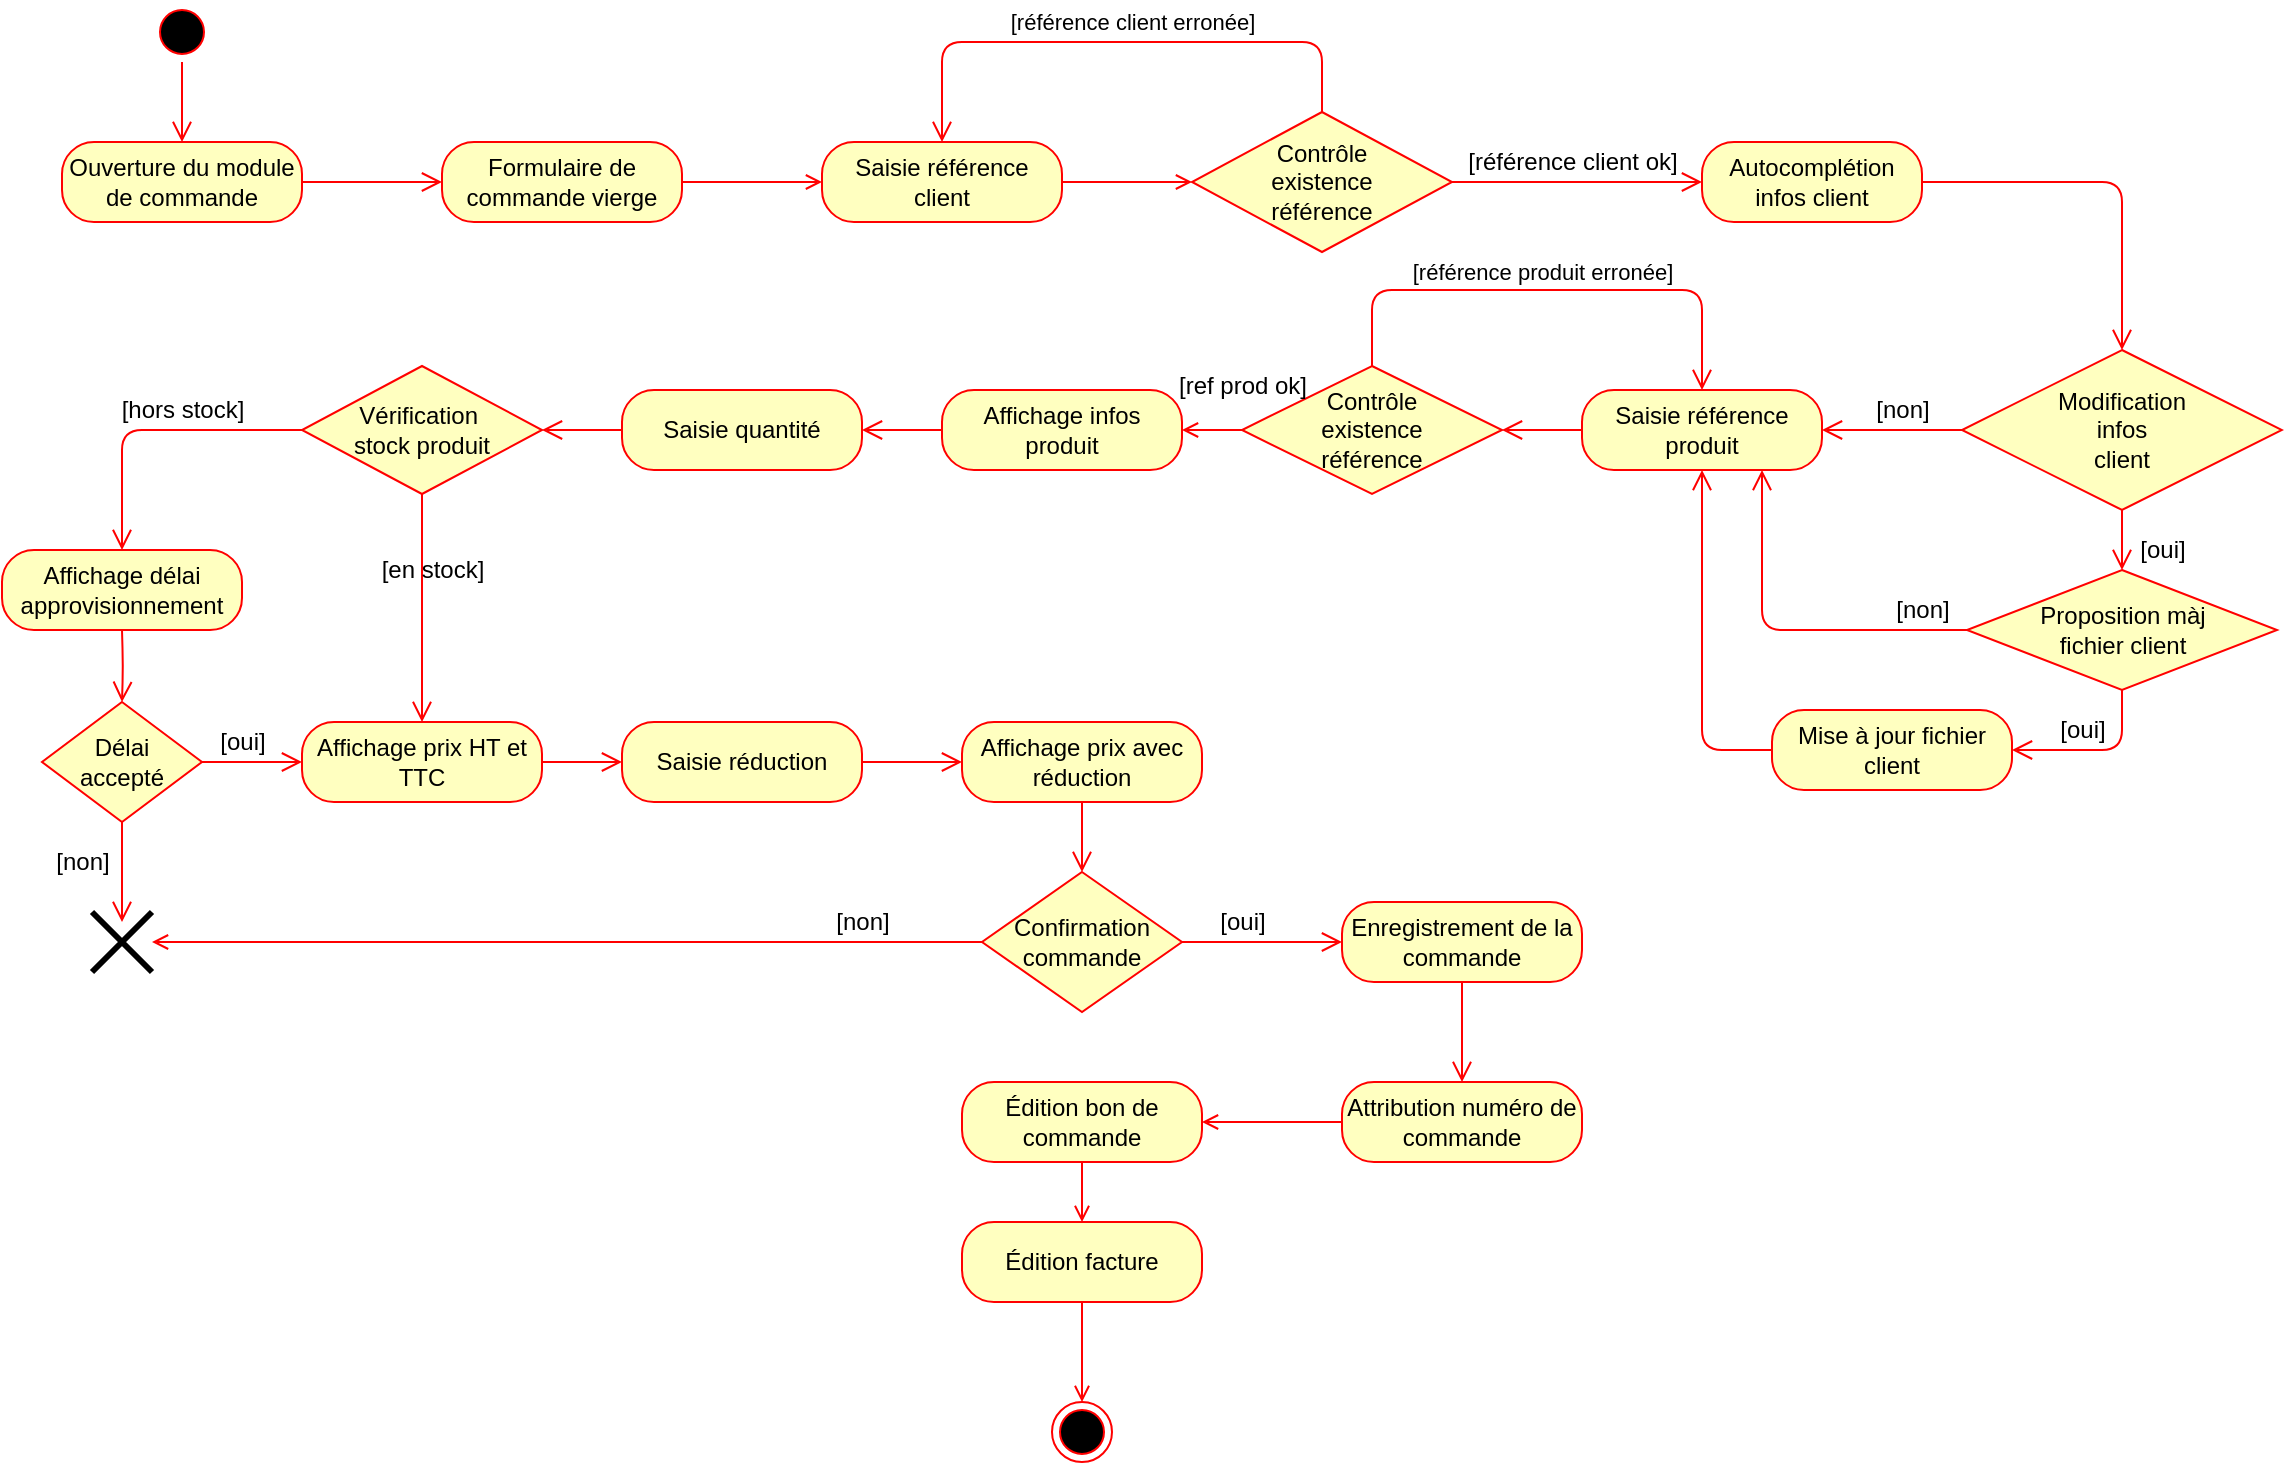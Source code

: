 <mxfile version="13.2.4" type="device"><diagram id="zXVWqTHGve0TDCFRNLVs" name="Page-1"><mxGraphModel dx="1422" dy="713" grid="1" gridSize="10" guides="1" tooltips="1" connect="1" arrows="1" fold="1" page="1" pageScale="1" pageWidth="1169" pageHeight="827" math="0" shadow="0"><root><mxCell id="0"/><mxCell id="1" parent="0"/><mxCell id="OqOjSchPODBWyF3ketvU-1" value="" style="ellipse;html=1;shape=startState;fillColor=#000000;strokeColor=#ff0000;" vertex="1" parent="1"><mxGeometry x="95" y="20" width="30" height="30" as="geometry"/></mxCell><mxCell id="OqOjSchPODBWyF3ketvU-2" value="" style="edgeStyle=orthogonalEdgeStyle;html=1;verticalAlign=bottom;endArrow=open;endSize=8;strokeColor=#ff0000;" edge="1" source="OqOjSchPODBWyF3ketvU-1" parent="1"><mxGeometry relative="1" as="geometry"><mxPoint x="110" y="90" as="targetPoint"/></mxGeometry></mxCell><mxCell id="OqOjSchPODBWyF3ketvU-3" value="Ouverture du module&lt;br&gt;de commande" style="rounded=1;whiteSpace=wrap;html=1;arcSize=40;fontColor=#000000;fillColor=#ffffc0;strokeColor=#ff0000;" vertex="1" parent="1"><mxGeometry x="50" y="90" width="120" height="40" as="geometry"/></mxCell><mxCell id="OqOjSchPODBWyF3ketvU-4" value="" style="edgeStyle=orthogonalEdgeStyle;html=1;verticalAlign=bottom;endArrow=open;endSize=8;strokeColor=#ff0000;entryX=0;entryY=0.5;entryDx=0;entryDy=0;" edge="1" source="OqOjSchPODBWyF3ketvU-3" parent="1" target="OqOjSchPODBWyF3ketvU-5"><mxGeometry relative="1" as="geometry"><mxPoint x="260" y="110" as="targetPoint"/><Array as="points"/></mxGeometry></mxCell><mxCell id="OqOjSchPODBWyF3ketvU-10" style="edgeStyle=orthogonalEdgeStyle;rounded=0;orthogonalLoop=1;jettySize=auto;html=1;exitX=1;exitY=0.5;exitDx=0;exitDy=0;entryX=0;entryY=0.5;entryDx=0;entryDy=0;endArrow=open;endFill=0;strokeColor=#FF0000;" edge="1" parent="1" source="OqOjSchPODBWyF3ketvU-5" target="OqOjSchPODBWyF3ketvU-7"><mxGeometry relative="1" as="geometry"/></mxCell><mxCell id="OqOjSchPODBWyF3ketvU-5" value="Formulaire de commande vierge" style="rounded=1;whiteSpace=wrap;html=1;arcSize=40;fontColor=#000000;fillColor=#ffffc0;strokeColor=#ff0000;" vertex="1" parent="1"><mxGeometry x="240" y="90" width="120" height="40" as="geometry"/></mxCell><mxCell id="OqOjSchPODBWyF3ketvU-14" style="edgeStyle=orthogonalEdgeStyle;rounded=0;orthogonalLoop=1;jettySize=auto;html=1;exitX=1;exitY=0.5;exitDx=0;exitDy=0;entryX=0;entryY=0.5;entryDx=0;entryDy=0;endArrow=open;endFill=0;strokeColor=#FF0000;" edge="1" parent="1" source="OqOjSchPODBWyF3ketvU-7" target="OqOjSchPODBWyF3ketvU-11"><mxGeometry relative="1" as="geometry"/></mxCell><mxCell id="OqOjSchPODBWyF3ketvU-7" value="Saisie référence&lt;br&gt;client" style="rounded=1;whiteSpace=wrap;html=1;arcSize=40;fontColor=#000000;fillColor=#ffffc0;strokeColor=#ff0000;" vertex="1" parent="1"><mxGeometry x="430" y="90" width="120" height="40" as="geometry"/></mxCell><mxCell id="OqOjSchPODBWyF3ketvU-11" value="Contrôle&lt;br&gt;existence&lt;br&gt;référence" style="rhombus;whiteSpace=wrap;html=1;fillColor=#ffffc0;strokeColor=#ff0000;" vertex="1" parent="1"><mxGeometry x="615" y="75" width="130" height="70" as="geometry"/></mxCell><mxCell id="OqOjSchPODBWyF3ketvU-12" value="" style="edgeStyle=orthogonalEdgeStyle;html=1;align=left;verticalAlign=bottom;endArrow=open;endSize=8;strokeColor=#ff0000;exitX=1;exitY=0.5;exitDx=0;exitDy=0;entryX=0;entryY=0.5;entryDx=0;entryDy=0;" edge="1" source="OqOjSchPODBWyF3ketvU-11" parent="1" target="OqOjSchPODBWyF3ketvU-18"><mxGeometry x="-0.538" relative="1" as="geometry"><mxPoint x="810" y="110" as="targetPoint"/><mxPoint as="offset"/></mxGeometry></mxCell><mxCell id="OqOjSchPODBWyF3ketvU-13" value="" style="edgeStyle=orthogonalEdgeStyle;html=1;align=left;verticalAlign=top;endArrow=open;endSize=8;strokeColor=#ff0000;entryX=0.5;entryY=0;entryDx=0;entryDy=0;" edge="1" source="OqOjSchPODBWyF3ketvU-11" parent="1" target="OqOjSchPODBWyF3ketvU-7"><mxGeometry x="0.429" y="-20" relative="1" as="geometry"><mxPoint x="490" y="90" as="targetPoint"/><Array as="points"><mxPoint x="680" y="40"/><mxPoint x="490" y="40"/></Array><mxPoint as="offset"/></mxGeometry></mxCell><mxCell id="OqOjSchPODBWyF3ketvU-18" value="Autocomplétion&lt;br&gt;infos client" style="rounded=1;whiteSpace=wrap;html=1;arcSize=40;fontColor=#000000;fillColor=#ffffc0;strokeColor=#ff0000;" vertex="1" parent="1"><mxGeometry x="870" y="90" width="110" height="40" as="geometry"/></mxCell><mxCell id="OqOjSchPODBWyF3ketvU-19" value="" style="edgeStyle=orthogonalEdgeStyle;html=1;verticalAlign=bottom;endArrow=open;endSize=8;strokeColor=#ff0000;exitX=1;exitY=0.5;exitDx=0;exitDy=0;entryX=0.5;entryY=0;entryDx=0;entryDy=0;" edge="1" source="OqOjSchPODBWyF3ketvU-18" parent="1" target="OqOjSchPODBWyF3ketvU-21"><mxGeometry relative="1" as="geometry"><mxPoint x="1080" y="160" as="targetPoint"/><Array as="points"><mxPoint x="1080" y="110"/></Array></mxGeometry></mxCell><mxCell id="OqOjSchPODBWyF3ketvU-20" value="[référence client&amp;nbsp;ok]" style="text;html=1;align=center;verticalAlign=middle;resizable=0;points=[];autosize=1;" vertex="1" parent="1"><mxGeometry x="745" y="90" width="120" height="20" as="geometry"/></mxCell><mxCell id="OqOjSchPODBWyF3ketvU-21" value="Modification&lt;br&gt;infos&lt;br&gt;client" style="rhombus;whiteSpace=wrap;html=1;fillColor=#ffffc0;strokeColor=#ff0000;" vertex="1" parent="1"><mxGeometry x="1000" y="194" width="160" height="80" as="geometry"/></mxCell><mxCell id="OqOjSchPODBWyF3ketvU-22" value="" style="edgeStyle=orthogonalEdgeStyle;html=1;align=left;verticalAlign=bottom;endArrow=open;endSize=8;strokeColor=#ff0000;exitX=0.5;exitY=1;exitDx=0;exitDy=0;entryX=0.5;entryY=0;entryDx=0;entryDy=0;" edge="1" source="OqOjSchPODBWyF3ketvU-21" parent="1" target="OqOjSchPODBWyF3ketvU-31"><mxGeometry x="-1" y="-114" relative="1" as="geometry"><mxPoint x="1080" y="304" as="targetPoint"/><mxPoint x="4" y="-30" as="offset"/></mxGeometry></mxCell><mxCell id="OqOjSchPODBWyF3ketvU-23" value="" style="edgeStyle=orthogonalEdgeStyle;html=1;align=left;verticalAlign=top;endArrow=open;endSize=8;strokeColor=#ff0000;exitX=0;exitY=0.5;exitDx=0;exitDy=0;" edge="1" source="OqOjSchPODBWyF3ketvU-21" parent="1"><mxGeometry x="-1" y="105" relative="1" as="geometry"><mxPoint x="930" y="234" as="targetPoint"/><Array as="points"><mxPoint x="940" y="234"/></Array><mxPoint x="90" y="-50" as="offset"/></mxGeometry></mxCell><mxCell id="OqOjSchPODBWyF3ketvU-26" value="[non]" style="text;html=1;align=center;verticalAlign=middle;resizable=0;points=[];autosize=1;" vertex="1" parent="1"><mxGeometry x="950" y="214" width="40" height="20" as="geometry"/></mxCell><mxCell id="OqOjSchPODBWyF3ketvU-27" value="[oui]" style="text;html=1;align=center;verticalAlign=middle;resizable=0;points=[];autosize=1;" vertex="1" parent="1"><mxGeometry x="1080" y="284" width="40" height="20" as="geometry"/></mxCell><mxCell id="OqOjSchPODBWyF3ketvU-29" value="Saisie référence&lt;br&gt;produit" style="rounded=1;whiteSpace=wrap;html=1;arcSize=40;fontColor=#000000;fillColor=#ffffc0;strokeColor=#ff0000;" vertex="1" parent="1"><mxGeometry x="810" y="214" width="120" height="40" as="geometry"/></mxCell><mxCell id="OqOjSchPODBWyF3ketvU-30" value="" style="edgeStyle=orthogonalEdgeStyle;html=1;verticalAlign=bottom;endArrow=open;endSize=8;strokeColor=#ff0000;exitX=0;exitY=0.5;exitDx=0;exitDy=0;entryX=1;entryY=0.5;entryDx=0;entryDy=0;" edge="1" source="OqOjSchPODBWyF3ketvU-29" parent="1" target="OqOjSchPODBWyF3ketvU-43"><mxGeometry relative="1" as="geometry"><mxPoint x="770" y="234" as="targetPoint"/></mxGeometry></mxCell><mxCell id="OqOjSchPODBWyF3ketvU-31" value="Proposition màj&lt;br&gt;fichier client" style="rhombus;whiteSpace=wrap;html=1;fillColor=#ffffc0;strokeColor=#ff0000;" vertex="1" parent="1"><mxGeometry x="1002.5" y="304" width="155" height="60" as="geometry"/></mxCell><mxCell id="OqOjSchPODBWyF3ketvU-32" value="" style="edgeStyle=orthogonalEdgeStyle;html=1;align=left;verticalAlign=bottom;endArrow=open;endSize=8;strokeColor=#ff0000;exitX=0;exitY=0.5;exitDx=0;exitDy=0;entryX=0.75;entryY=1;entryDx=0;entryDy=0;" edge="1" source="OqOjSchPODBWyF3ketvU-31" parent="1" target="OqOjSchPODBWyF3ketvU-29"><mxGeometry x="0.512" y="-100" relative="1" as="geometry"><mxPoint x="930" y="334" as="targetPoint"/><mxPoint as="offset"/></mxGeometry></mxCell><mxCell id="OqOjSchPODBWyF3ketvU-33" value="" style="edgeStyle=orthogonalEdgeStyle;html=1;align=left;verticalAlign=top;endArrow=open;endSize=8;strokeColor=#ff0000;exitX=0.5;exitY=1;exitDx=0;exitDy=0;entryX=1;entryY=0.5;entryDx=0;entryDy=0;" edge="1" source="OqOjSchPODBWyF3ketvU-31" parent="1" target="OqOjSchPODBWyF3ketvU-35"><mxGeometry x="-1" relative="1" as="geometry"><mxPoint x="1010" y="384" as="targetPoint"/></mxGeometry></mxCell><mxCell id="OqOjSchPODBWyF3ketvU-34" value="[non]" style="text;html=1;align=center;verticalAlign=middle;resizable=0;points=[];autosize=1;" vertex="1" parent="1"><mxGeometry x="960" y="314" width="40" height="20" as="geometry"/></mxCell><mxCell id="OqOjSchPODBWyF3ketvU-35" value="Mise à jour fichier&lt;br&gt;client" style="rounded=1;whiteSpace=wrap;html=1;arcSize=40;fontColor=#000000;fillColor=#ffffc0;strokeColor=#ff0000;" vertex="1" parent="1"><mxGeometry x="905" y="374" width="120" height="40" as="geometry"/></mxCell><mxCell id="OqOjSchPODBWyF3ketvU-36" value="" style="edgeStyle=orthogonalEdgeStyle;html=1;verticalAlign=bottom;endArrow=open;endSize=8;strokeColor=#ff0000;exitX=0;exitY=0.5;exitDx=0;exitDy=0;entryX=0.5;entryY=1;entryDx=0;entryDy=0;" edge="1" source="OqOjSchPODBWyF3ketvU-35" parent="1" target="OqOjSchPODBWyF3ketvU-29"><mxGeometry relative="1" as="geometry"><mxPoint x="940" y="448" as="targetPoint"/></mxGeometry></mxCell><mxCell id="OqOjSchPODBWyF3ketvU-37" value="[oui]" style="text;html=1;align=center;verticalAlign=middle;resizable=0;points=[];autosize=1;" vertex="1" parent="1"><mxGeometry x="1040" y="374" width="40" height="20" as="geometry"/></mxCell><mxCell id="OqOjSchPODBWyF3ketvU-51" value="" style="edgeStyle=orthogonalEdgeStyle;rounded=0;orthogonalLoop=1;jettySize=auto;html=1;endArrow=open;endFill=0;strokeColor=#FF0000;entryX=1;entryY=0.5;entryDx=0;entryDy=0;" edge="1" parent="1" source="OqOjSchPODBWyF3ketvU-43" target="OqOjSchPODBWyF3ketvU-52"><mxGeometry relative="1" as="geometry"><mxPoint x="560" y="234" as="targetPoint"/></mxGeometry></mxCell><mxCell id="OqOjSchPODBWyF3ketvU-43" value="Contrôle&lt;br&gt;existence&lt;br&gt;référence" style="rhombus;whiteSpace=wrap;html=1;fillColor=#ffffc0;strokeColor=#ff0000;" vertex="1" parent="1"><mxGeometry x="640" y="202" width="130" height="64" as="geometry"/></mxCell><mxCell id="OqOjSchPODBWyF3ketvU-44" value="" style="edgeStyle=orthogonalEdgeStyle;html=1;align=left;verticalAlign=top;endArrow=open;endSize=8;strokeColor=#ff0000;entryX=0.5;entryY=0;entryDx=0;entryDy=0;exitX=0.5;exitY=0;exitDx=0;exitDy=0;" edge="1" parent="1" source="OqOjSchPODBWyF3ketvU-43" target="OqOjSchPODBWyF3ketvU-29"><mxGeometry x="0.429" y="-20" relative="1" as="geometry"><mxPoint x="440" y="214" as="targetPoint"/><mxPoint x="630" y="199" as="sourcePoint"/><Array as="points"><mxPoint x="705" y="164"/><mxPoint x="870" y="164"/></Array><mxPoint as="offset"/></mxGeometry></mxCell><mxCell id="OqOjSchPODBWyF3ketvU-45" value="&lt;span style=&quot;font-size: 11px ; text-align: left ; background-color: rgb(255 , 255 , 255)&quot;&gt;[référence client erronée]&lt;/span&gt;" style="text;html=1;align=center;verticalAlign=middle;resizable=0;points=[];autosize=1;" vertex="1" parent="1"><mxGeometry x="515" y="20" width="140" height="20" as="geometry"/></mxCell><mxCell id="OqOjSchPODBWyF3ketvU-47" value="&lt;span style=&quot;font-size: 11px ; text-align: left ; background-color: rgb(255 , 255 , 255)&quot;&gt;[référence produit erronée]&lt;/span&gt;" style="text;html=1;align=center;verticalAlign=middle;resizable=0;points=[];autosize=1;" vertex="1" parent="1"><mxGeometry x="715" y="145" width="150" height="20" as="geometry"/></mxCell><mxCell id="OqOjSchPODBWyF3ketvU-52" value="Affichage infos produit" style="rounded=1;whiteSpace=wrap;html=1;arcSize=40;fontColor=#000000;fillColor=#ffffc0;strokeColor=#ff0000;" vertex="1" parent="1"><mxGeometry x="490" y="214" width="120" height="40" as="geometry"/></mxCell><mxCell id="OqOjSchPODBWyF3ketvU-53" value="" style="edgeStyle=orthogonalEdgeStyle;html=1;verticalAlign=bottom;endArrow=open;endSize=8;strokeColor=#ff0000;exitX=0;exitY=0.5;exitDx=0;exitDy=0;entryX=1;entryY=0.5;entryDx=0;entryDy=0;" edge="1" source="OqOjSchPODBWyF3ketvU-52" parent="1" target="OqOjSchPODBWyF3ketvU-54"><mxGeometry relative="1" as="geometry"><mxPoint x="430" y="234" as="targetPoint"/></mxGeometry></mxCell><mxCell id="OqOjSchPODBWyF3ketvU-54" value="Saisie quantité" style="rounded=1;whiteSpace=wrap;html=1;arcSize=40;fontColor=#000000;fillColor=#ffffc0;strokeColor=#ff0000;" vertex="1" parent="1"><mxGeometry x="330" y="214" width="120" height="40" as="geometry"/></mxCell><mxCell id="OqOjSchPODBWyF3ketvU-55" value="" style="edgeStyle=orthogonalEdgeStyle;html=1;verticalAlign=bottom;endArrow=open;endSize=8;strokeColor=#ff0000;exitX=0;exitY=0.5;exitDx=0;exitDy=0;entryX=1;entryY=0.5;entryDx=0;entryDy=0;" edge="1" source="OqOjSchPODBWyF3ketvU-54" parent="1" target="OqOjSchPODBWyF3ketvU-56"><mxGeometry relative="1" as="geometry"><mxPoint x="270" y="234" as="targetPoint"/></mxGeometry></mxCell><mxCell id="OqOjSchPODBWyF3ketvU-56" value="Vérification&amp;nbsp;&lt;br&gt;stock produit" style="rhombus;whiteSpace=wrap;html=1;fillColor=#ffffc0;strokeColor=#ff0000;" vertex="1" parent="1"><mxGeometry x="170" y="202" width="120" height="64" as="geometry"/></mxCell><mxCell id="OqOjSchPODBWyF3ketvU-57" value="" style="edgeStyle=orthogonalEdgeStyle;html=1;align=left;verticalAlign=bottom;endArrow=open;endSize=8;strokeColor=#ff0000;exitX=0;exitY=0.5;exitDx=0;exitDy=0;entryX=0.5;entryY=0;entryDx=0;entryDy=0;" edge="1" source="OqOjSchPODBWyF3ketvU-56" parent="1" target="OqOjSchPODBWyF3ketvU-60"><mxGeometry x="-0.029" y="-30" relative="1" as="geometry"><mxPoint x="50" y="290" as="targetPoint"/><Array as="points"><mxPoint x="80" y="234"/></Array><mxPoint as="offset"/></mxGeometry></mxCell><mxCell id="OqOjSchPODBWyF3ketvU-58" value="" style="edgeStyle=orthogonalEdgeStyle;html=1;align=left;verticalAlign=top;endArrow=open;endSize=8;strokeColor=#ff0000;exitX=0.5;exitY=1;exitDx=0;exitDy=0;entryX=0.5;entryY=0;entryDx=0;entryDy=0;" edge="1" source="OqOjSchPODBWyF3ketvU-56" parent="1" target="OqOjSchPODBWyF3ketvU-70"><mxGeometry y="65" relative="1" as="geometry"><mxPoint x="210" y="370" as="targetPoint"/><mxPoint as="offset"/></mxGeometry></mxCell><mxCell id="OqOjSchPODBWyF3ketvU-59" value="[hors stock]" style="text;html=1;align=center;verticalAlign=middle;resizable=0;points=[];autosize=1;" vertex="1" parent="1"><mxGeometry x="70" y="214" width="80" height="20" as="geometry"/></mxCell><mxCell id="OqOjSchPODBWyF3ketvU-60" value="Affichage délai approvisionnement" style="rounded=1;whiteSpace=wrap;html=1;arcSize=40;fontColor=#000000;fillColor=#ffffc0;strokeColor=#ff0000;" vertex="1" parent="1"><mxGeometry x="20" y="294" width="120" height="40" as="geometry"/></mxCell><mxCell id="OqOjSchPODBWyF3ketvU-61" value="" style="edgeStyle=orthogonalEdgeStyle;html=1;verticalAlign=bottom;endArrow=open;endSize=8;strokeColor=#ff0000;entryX=0.5;entryY=0;entryDx=0;entryDy=0;" edge="1" parent="1" target="OqOjSchPODBWyF3ketvU-62"><mxGeometry relative="1" as="geometry"><mxPoint x="80" y="394" as="targetPoint"/><mxPoint x="80" y="334" as="sourcePoint"/></mxGeometry></mxCell><mxCell id="OqOjSchPODBWyF3ketvU-62" value="Délai&lt;br&gt;accepté" style="rhombus;whiteSpace=wrap;html=1;fillColor=#ffffc0;strokeColor=#ff0000;" vertex="1" parent="1"><mxGeometry x="40" y="370" width="80" height="60" as="geometry"/></mxCell><mxCell id="OqOjSchPODBWyF3ketvU-63" value="" style="edgeStyle=orthogonalEdgeStyle;html=1;align=left;verticalAlign=bottom;endArrow=open;endSize=8;strokeColor=#ff0000;" edge="1" source="OqOjSchPODBWyF3ketvU-62" parent="1"><mxGeometry x="-1" relative="1" as="geometry"><mxPoint x="170" y="400" as="targetPoint"/></mxGeometry></mxCell><mxCell id="OqOjSchPODBWyF3ketvU-64" value="" style="edgeStyle=orthogonalEdgeStyle;html=1;align=left;verticalAlign=top;endArrow=open;endSize=8;strokeColor=#ff0000;exitX=0.5;exitY=1;exitDx=0;exitDy=0;" edge="1" source="OqOjSchPODBWyF3ketvU-62" parent="1"><mxGeometry x="-0.333" y="80" relative="1" as="geometry"><mxPoint x="80" y="480" as="targetPoint"/><mxPoint as="offset"/></mxGeometry></mxCell><mxCell id="OqOjSchPODBWyF3ketvU-65" value="[non]" style="text;html=1;align=center;verticalAlign=middle;resizable=0;points=[];autosize=1;" vertex="1" parent="1"><mxGeometry x="40" y="440" width="40" height="20" as="geometry"/></mxCell><mxCell id="OqOjSchPODBWyF3ketvU-67" value="" style="shape=umlDestroy;whiteSpace=wrap;html=1;strokeWidth=3;" vertex="1" parent="1"><mxGeometry x="65" y="475" width="30" height="30" as="geometry"/></mxCell><mxCell id="OqOjSchPODBWyF3ketvU-68" value="[en stock]" style="text;html=1;align=center;verticalAlign=middle;resizable=0;points=[];autosize=1;" vertex="1" parent="1"><mxGeometry x="200" y="294" width="70" height="20" as="geometry"/></mxCell><mxCell id="OqOjSchPODBWyF3ketvU-69" value="[oui]" style="text;html=1;align=center;verticalAlign=middle;resizable=0;points=[];autosize=1;" vertex="1" parent="1"><mxGeometry x="120" y="380" width="40" height="20" as="geometry"/></mxCell><mxCell id="OqOjSchPODBWyF3ketvU-70" value="Affichage prix HT et TTC" style="rounded=1;whiteSpace=wrap;html=1;arcSize=40;fontColor=#000000;fillColor=#ffffc0;strokeColor=#ff0000;" vertex="1" parent="1"><mxGeometry x="170" y="380" width="120" height="40" as="geometry"/></mxCell><mxCell id="OqOjSchPODBWyF3ketvU-71" value="" style="edgeStyle=orthogonalEdgeStyle;html=1;verticalAlign=bottom;endArrow=open;endSize=8;strokeColor=#ff0000;exitX=1;exitY=0.5;exitDx=0;exitDy=0;entryX=0;entryY=0.5;entryDx=0;entryDy=0;" edge="1" source="OqOjSchPODBWyF3ketvU-70" parent="1" target="OqOjSchPODBWyF3ketvU-73"><mxGeometry relative="1" as="geometry"><mxPoint x="330" y="400" as="targetPoint"/></mxGeometry></mxCell><mxCell id="OqOjSchPODBWyF3ketvU-72" value="[ref prod ok]" style="text;html=1;align=center;verticalAlign=middle;resizable=0;points=[];autosize=1;" vertex="1" parent="1"><mxGeometry x="600" y="202" width="80" height="20" as="geometry"/></mxCell><mxCell id="OqOjSchPODBWyF3ketvU-73" value="Saisie réduction" style="rounded=1;whiteSpace=wrap;html=1;arcSize=40;fontColor=#000000;fillColor=#ffffc0;strokeColor=#ff0000;" vertex="1" parent="1"><mxGeometry x="330" y="380" width="120" height="40" as="geometry"/></mxCell><mxCell id="OqOjSchPODBWyF3ketvU-74" value="" style="edgeStyle=orthogonalEdgeStyle;html=1;verticalAlign=bottom;endArrow=open;endSize=8;strokeColor=#ff0000;exitX=1;exitY=0.5;exitDx=0;exitDy=0;entryX=0;entryY=0.5;entryDx=0;entryDy=0;" edge="1" source="OqOjSchPODBWyF3ketvU-73" parent="1" target="OqOjSchPODBWyF3ketvU-75"><mxGeometry relative="1" as="geometry"><mxPoint x="500" y="400" as="targetPoint"/></mxGeometry></mxCell><mxCell id="OqOjSchPODBWyF3ketvU-75" value="Affichage prix avec réduction" style="rounded=1;whiteSpace=wrap;html=1;arcSize=40;fontColor=#000000;fillColor=#ffffc0;strokeColor=#ff0000;" vertex="1" parent="1"><mxGeometry x="500" y="380" width="120" height="40" as="geometry"/></mxCell><mxCell id="OqOjSchPODBWyF3ketvU-76" value="" style="edgeStyle=orthogonalEdgeStyle;html=1;verticalAlign=bottom;endArrow=open;endSize=8;strokeColor=#ff0000;entryX=0.5;entryY=0;entryDx=0;entryDy=0;" edge="1" source="OqOjSchPODBWyF3ketvU-75" parent="1" target="OqOjSchPODBWyF3ketvU-79"><mxGeometry relative="1" as="geometry"><mxPoint x="560" y="480" as="targetPoint"/></mxGeometry></mxCell><mxCell id="OqOjSchPODBWyF3ketvU-78" value="" style="edgeStyle=orthogonalEdgeStyle;html=1;verticalAlign=bottom;endArrow=open;endSize=8;strokeColor=#ff0000;exitX=1;exitY=0.5;exitDx=0;exitDy=0;entryX=0;entryY=0.5;entryDx=0;entryDy=0;" edge="1" source="OqOjSchPODBWyF3ketvU-79" parent="1" target="OqOjSchPODBWyF3ketvU-89"><mxGeometry relative="1" as="geometry"><mxPoint x="690" y="490" as="targetPoint"/><mxPoint x="560" y="520" as="sourcePoint"/></mxGeometry></mxCell><mxCell id="OqOjSchPODBWyF3ketvU-83" style="edgeStyle=orthogonalEdgeStyle;rounded=0;orthogonalLoop=1;jettySize=auto;html=1;exitX=0;exitY=0.5;exitDx=0;exitDy=0;endArrow=open;endFill=0;strokeColor=#FF0000;" edge="1" parent="1" source="OqOjSchPODBWyF3ketvU-79" target="OqOjSchPODBWyF3ketvU-67"><mxGeometry relative="1" as="geometry"><mxPoint x="100" y="490" as="targetPoint"/><Array as="points"/></mxGeometry></mxCell><mxCell id="OqOjSchPODBWyF3ketvU-79" value="Confirmation&lt;br&gt;commande" style="rhombus;whiteSpace=wrap;html=1;fillColor=#ffffc0;strokeColor=#ff0000;direction=east;" vertex="1" parent="1"><mxGeometry x="510" y="455" width="100" height="70" as="geometry"/></mxCell><mxCell id="OqOjSchPODBWyF3ketvU-84" value="[non]" style="text;html=1;align=center;verticalAlign=middle;resizable=0;points=[];autosize=1;" vertex="1" parent="1"><mxGeometry x="430" y="470" width="40" height="20" as="geometry"/></mxCell><mxCell id="OqOjSchPODBWyF3ketvU-88" value="[oui]" style="text;html=1;align=center;verticalAlign=middle;resizable=0;points=[];autosize=1;" vertex="1" parent="1"><mxGeometry x="620" y="470" width="40" height="20" as="geometry"/></mxCell><mxCell id="OqOjSchPODBWyF3ketvU-89" value="Enregistrement de la commande" style="rounded=1;whiteSpace=wrap;html=1;arcSize=40;fontColor=#000000;fillColor=#ffffc0;strokeColor=#ff0000;" vertex="1" parent="1"><mxGeometry x="690" y="470" width="120" height="40" as="geometry"/></mxCell><mxCell id="OqOjSchPODBWyF3ketvU-90" value="" style="edgeStyle=orthogonalEdgeStyle;html=1;verticalAlign=bottom;endArrow=open;endSize=8;strokeColor=#ff0000;entryX=0.5;entryY=0;entryDx=0;entryDy=0;" edge="1" source="OqOjSchPODBWyF3ketvU-89" parent="1" target="OqOjSchPODBWyF3ketvU-91"><mxGeometry relative="1" as="geometry"><mxPoint x="750" y="570" as="targetPoint"/></mxGeometry></mxCell><mxCell id="OqOjSchPODBWyF3ketvU-94" value="" style="edgeStyle=orthogonalEdgeStyle;rounded=0;orthogonalLoop=1;jettySize=auto;html=1;endArrow=open;endFill=0;strokeColor=#FF0000;" edge="1" parent="1" source="OqOjSchPODBWyF3ketvU-91" target="OqOjSchPODBWyF3ketvU-93"><mxGeometry relative="1" as="geometry"/></mxCell><mxCell id="OqOjSchPODBWyF3ketvU-91" value="Attribution numéro de commande" style="rounded=1;whiteSpace=wrap;html=1;arcSize=40;fontColor=#000000;fillColor=#ffffc0;strokeColor=#ff0000;" vertex="1" parent="1"><mxGeometry x="690" y="560" width="120" height="40" as="geometry"/></mxCell><mxCell id="OqOjSchPODBWyF3ketvU-98" value="" style="edgeStyle=orthogonalEdgeStyle;rounded=0;orthogonalLoop=1;jettySize=auto;html=1;endArrow=open;endFill=0;strokeColor=#FF0000;" edge="1" parent="1" source="OqOjSchPODBWyF3ketvU-93" target="OqOjSchPODBWyF3ketvU-97"><mxGeometry relative="1" as="geometry"/></mxCell><mxCell id="OqOjSchPODBWyF3ketvU-93" value="Édition bon de commande" style="rounded=1;whiteSpace=wrap;html=1;arcSize=40;fontColor=#000000;fillColor=#ffffc0;strokeColor=#ff0000;" vertex="1" parent="1"><mxGeometry x="500" y="560" width="120" height="40" as="geometry"/></mxCell><mxCell id="OqOjSchPODBWyF3ketvU-100" value="" style="edgeStyle=orthogonalEdgeStyle;rounded=0;orthogonalLoop=1;jettySize=auto;html=1;endArrow=open;endFill=0;strokeColor=#FF0000;entryX=0.5;entryY=0;entryDx=0;entryDy=0;" edge="1" parent="1" source="OqOjSchPODBWyF3ketvU-97" target="OqOjSchPODBWyF3ketvU-101"><mxGeometry relative="1" as="geometry"><mxPoint x="560" y="710" as="targetPoint"/></mxGeometry></mxCell><mxCell id="OqOjSchPODBWyF3ketvU-97" value="Édition facture" style="rounded=1;whiteSpace=wrap;html=1;arcSize=40;fontColor=#000000;fillColor=#ffffc0;strokeColor=#ff0000;" vertex="1" parent="1"><mxGeometry x="500" y="630" width="120" height="40" as="geometry"/></mxCell><mxCell id="OqOjSchPODBWyF3ketvU-101" value="" style="ellipse;html=1;shape=endState;fillColor=#000000;strokeColor=#ff0000;" vertex="1" parent="1"><mxGeometry x="545" y="720" width="30" height="30" as="geometry"/></mxCell></root></mxGraphModel></diagram></mxfile>